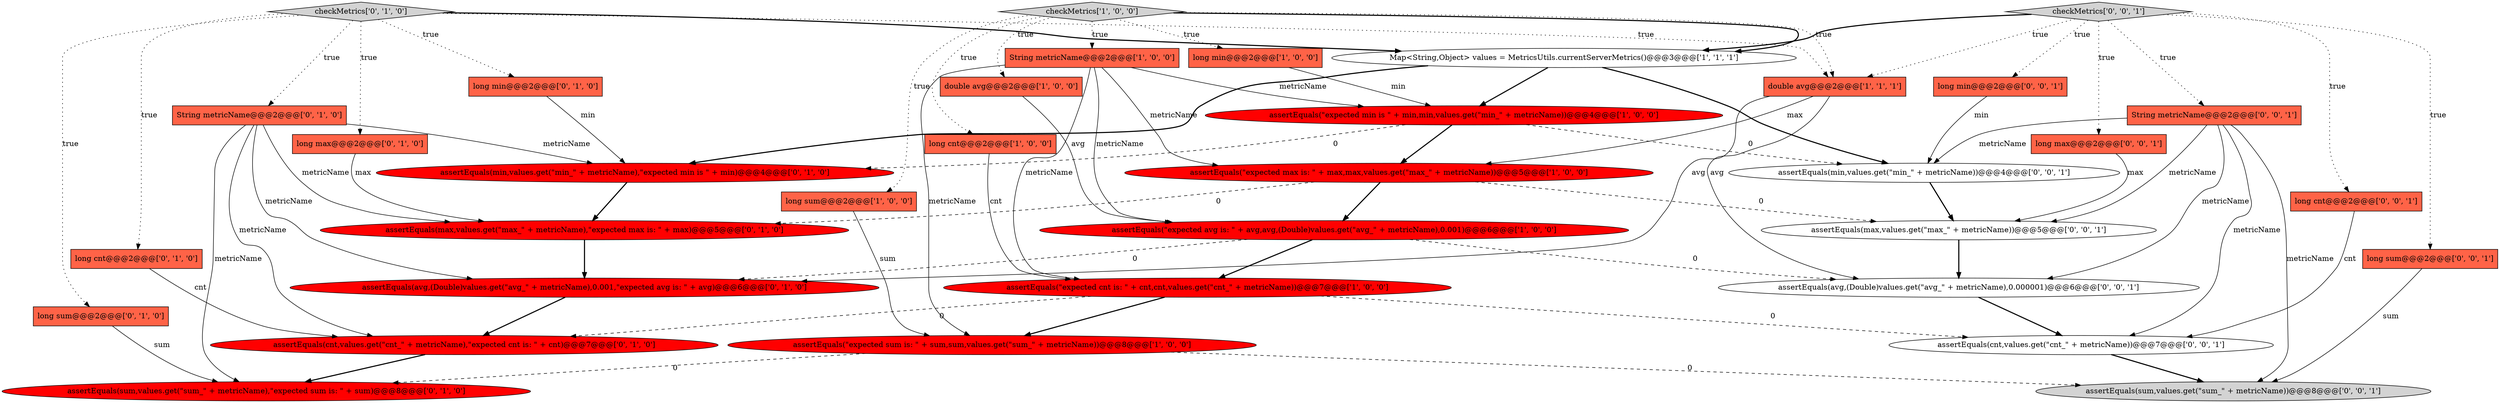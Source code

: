 digraph {
3 [style = filled, label = "assertEquals(\"expected sum is: \" + sum,sum,values.get(\"sum_\" + metricName))@@@8@@@['1', '0', '0']", fillcolor = red, shape = ellipse image = "AAA1AAABBB1BBB"];
8 [style = filled, label = "assertEquals(\"expected avg is: \" + avg,avg,(Double)values.get(\"avg_\" + metricName),0.001)@@@6@@@['1', '0', '0']", fillcolor = red, shape = ellipse image = "AAA1AAABBB1BBB"];
25 [style = filled, label = "checkMetrics['0', '0', '1']", fillcolor = lightgray, shape = diamond image = "AAA0AAABBB3BBB"];
10 [style = filled, label = "Map<String,Object> values = MetricsUtils.currentServerMetrics()@@@3@@@['1', '1', '1']", fillcolor = white, shape = ellipse image = "AAA0AAABBB1BBB"];
23 [style = filled, label = "assertEquals(sum,values.get(\"sum_\" + metricName),\"expected sum is: \" + sum)@@@8@@@['0', '1', '0']", fillcolor = red, shape = ellipse image = "AAA1AAABBB2BBB"];
30 [style = filled, label = "long max@@@2@@@['0', '0', '1']", fillcolor = tomato, shape = box image = "AAA0AAABBB3BBB"];
1 [style = filled, label = "assertEquals(\"expected cnt is: \" + cnt,cnt,values.get(\"cnt_\" + metricName))@@@7@@@['1', '0', '0']", fillcolor = red, shape = ellipse image = "AAA1AAABBB1BBB"];
19 [style = filled, label = "long min@@@2@@@['0', '1', '0']", fillcolor = tomato, shape = box image = "AAA0AAABBB2BBB"];
6 [style = filled, label = "long cnt@@@2@@@['1', '0', '0']", fillcolor = tomato, shape = box image = "AAA0AAABBB1BBB"];
26 [style = filled, label = "long min@@@2@@@['0', '0', '1']", fillcolor = tomato, shape = box image = "AAA0AAABBB3BBB"];
12 [style = filled, label = "double avg@@@2@@@['1', '1', '1']", fillcolor = tomato, shape = box image = "AAA0AAABBB1BBB"];
5 [style = filled, label = "String metricName@@@2@@@['1', '0', '0']", fillcolor = tomato, shape = box image = "AAA0AAABBB1BBB"];
33 [style = filled, label = "assertEquals(max,values.get(\"max_\" + metricName))@@@5@@@['0', '0', '1']", fillcolor = white, shape = ellipse image = "AAA0AAABBB3BBB"];
28 [style = filled, label = "assertEquals(avg,(Double)values.get(\"avg_\" + metricName),0.000001)@@@6@@@['0', '0', '1']", fillcolor = white, shape = ellipse image = "AAA0AAABBB3BBB"];
24 [style = filled, label = "assertEquals(sum,values.get(\"sum_\" + metricName))@@@8@@@['0', '0', '1']", fillcolor = lightgray, shape = ellipse image = "AAA0AAABBB3BBB"];
13 [style = filled, label = "assertEquals(max,values.get(\"max_\" + metricName),\"expected max is: \" + max)@@@5@@@['0', '1', '0']", fillcolor = red, shape = ellipse image = "AAA1AAABBB2BBB"];
15 [style = filled, label = "long cnt@@@2@@@['0', '1', '0']", fillcolor = tomato, shape = box image = "AAA0AAABBB2BBB"];
14 [style = filled, label = "assertEquals(min,values.get(\"min_\" + metricName),\"expected min is \" + min)@@@4@@@['0', '1', '0']", fillcolor = red, shape = ellipse image = "AAA1AAABBB2BBB"];
21 [style = filled, label = "assertEquals(cnt,values.get(\"cnt_\" + metricName),\"expected cnt is: \" + cnt)@@@7@@@['0', '1', '0']", fillcolor = red, shape = ellipse image = "AAA1AAABBB2BBB"];
16 [style = filled, label = "String metricName@@@2@@@['0', '1', '0']", fillcolor = tomato, shape = box image = "AAA0AAABBB2BBB"];
27 [style = filled, label = "assertEquals(cnt,values.get(\"cnt_\" + metricName))@@@7@@@['0', '0', '1']", fillcolor = white, shape = ellipse image = "AAA0AAABBB3BBB"];
7 [style = filled, label = "checkMetrics['1', '0', '0']", fillcolor = lightgray, shape = diamond image = "AAA0AAABBB1BBB"];
31 [style = filled, label = "long cnt@@@2@@@['0', '0', '1']", fillcolor = tomato, shape = box image = "AAA0AAABBB3BBB"];
22 [style = filled, label = "assertEquals(avg,(Double)values.get(\"avg_\" + metricName),0.001,\"expected avg is: \" + avg)@@@6@@@['0', '1', '0']", fillcolor = red, shape = ellipse image = "AAA1AAABBB2BBB"];
18 [style = filled, label = "checkMetrics['0', '1', '0']", fillcolor = lightgray, shape = diamond image = "AAA0AAABBB2BBB"];
34 [style = filled, label = "String metricName@@@2@@@['0', '0', '1']", fillcolor = tomato, shape = box image = "AAA0AAABBB3BBB"];
17 [style = filled, label = "long sum@@@2@@@['0', '1', '0']", fillcolor = tomato, shape = box image = "AAA0AAABBB2BBB"];
20 [style = filled, label = "long max@@@2@@@['0', '1', '0']", fillcolor = tomato, shape = box image = "AAA0AAABBB2BBB"];
11 [style = filled, label = "assertEquals(\"expected min is \" + min,min,values.get(\"min_\" + metricName))@@@4@@@['1', '0', '0']", fillcolor = red, shape = ellipse image = "AAA1AAABBB1BBB"];
9 [style = filled, label = "long min@@@2@@@['1', '0', '0']", fillcolor = tomato, shape = box image = "AAA0AAABBB1BBB"];
4 [style = filled, label = "assertEquals(\"expected max is: \" + max,max,values.get(\"max_\" + metricName))@@@5@@@['1', '0', '0']", fillcolor = red, shape = ellipse image = "AAA1AAABBB1BBB"];
2 [style = filled, label = "long sum@@@2@@@['1', '0', '0']", fillcolor = tomato, shape = box image = "AAA0AAABBB1BBB"];
29 [style = filled, label = "assertEquals(min,values.get(\"min_\" + metricName))@@@4@@@['0', '0', '1']", fillcolor = white, shape = ellipse image = "AAA0AAABBB3BBB"];
0 [style = filled, label = "double avg@@@2@@@['1', '0', '0']", fillcolor = tomato, shape = box image = "AAA0AAABBB1BBB"];
32 [style = filled, label = "long sum@@@2@@@['0', '0', '1']", fillcolor = tomato, shape = box image = "AAA0AAABBB3BBB"];
7->2 [style = dotted, label="true"];
7->6 [style = dotted, label="true"];
25->32 [style = dotted, label="true"];
16->23 [style = solid, label="metricName"];
16->21 [style = solid, label="metricName"];
3->24 [style = dashed, label="0"];
12->22 [style = solid, label="avg"];
7->10 [style = bold, label=""];
10->14 [style = bold, label=""];
18->16 [style = dotted, label="true"];
9->11 [style = solid, label="min"];
16->13 [style = solid, label="metricName"];
0->8 [style = solid, label="avg"];
25->34 [style = dotted, label="true"];
33->28 [style = bold, label=""];
25->31 [style = dotted, label="true"];
11->4 [style = bold, label=""];
11->29 [style = dashed, label="0"];
1->27 [style = dashed, label="0"];
30->33 [style = solid, label="max"];
5->8 [style = solid, label="metricName"];
5->1 [style = solid, label="metricName"];
1->3 [style = bold, label=""];
22->21 [style = bold, label=""];
20->13 [style = solid, label="max"];
34->29 [style = solid, label="metricName"];
31->27 [style = solid, label="cnt"];
15->21 [style = solid, label="cnt"];
18->19 [style = dotted, label="true"];
25->12 [style = dotted, label="true"];
1->21 [style = dashed, label="0"];
34->28 [style = solid, label="metricName"];
32->24 [style = solid, label="sum"];
7->9 [style = dotted, label="true"];
18->20 [style = dotted, label="true"];
7->0 [style = dotted, label="true"];
8->28 [style = dashed, label="0"];
4->33 [style = dashed, label="0"];
2->3 [style = solid, label="sum"];
34->24 [style = solid, label="metricName"];
26->29 [style = solid, label="min"];
7->5 [style = dotted, label="true"];
7->12 [style = dotted, label="true"];
3->23 [style = dashed, label="0"];
8->1 [style = bold, label=""];
8->22 [style = dashed, label="0"];
29->33 [style = bold, label=""];
16->22 [style = solid, label="metricName"];
10->11 [style = bold, label=""];
18->12 [style = dotted, label="true"];
6->1 [style = solid, label="cnt"];
17->23 [style = solid, label="sum"];
12->28 [style = solid, label="avg"];
18->10 [style = bold, label=""];
10->29 [style = bold, label=""];
34->27 [style = solid, label="metricName"];
34->33 [style = solid, label="metricName"];
11->14 [style = dashed, label="0"];
16->14 [style = solid, label="metricName"];
5->3 [style = solid, label="metricName"];
4->8 [style = bold, label=""];
25->10 [style = bold, label=""];
27->24 [style = bold, label=""];
19->14 [style = solid, label="min"];
13->22 [style = bold, label=""];
28->27 [style = bold, label=""];
14->13 [style = bold, label=""];
18->15 [style = dotted, label="true"];
5->11 [style = solid, label="metricName"];
18->17 [style = dotted, label="true"];
4->13 [style = dashed, label="0"];
25->30 [style = dotted, label="true"];
21->23 [style = bold, label=""];
25->26 [style = dotted, label="true"];
5->4 [style = solid, label="metricName"];
12->4 [style = solid, label="max"];
}
